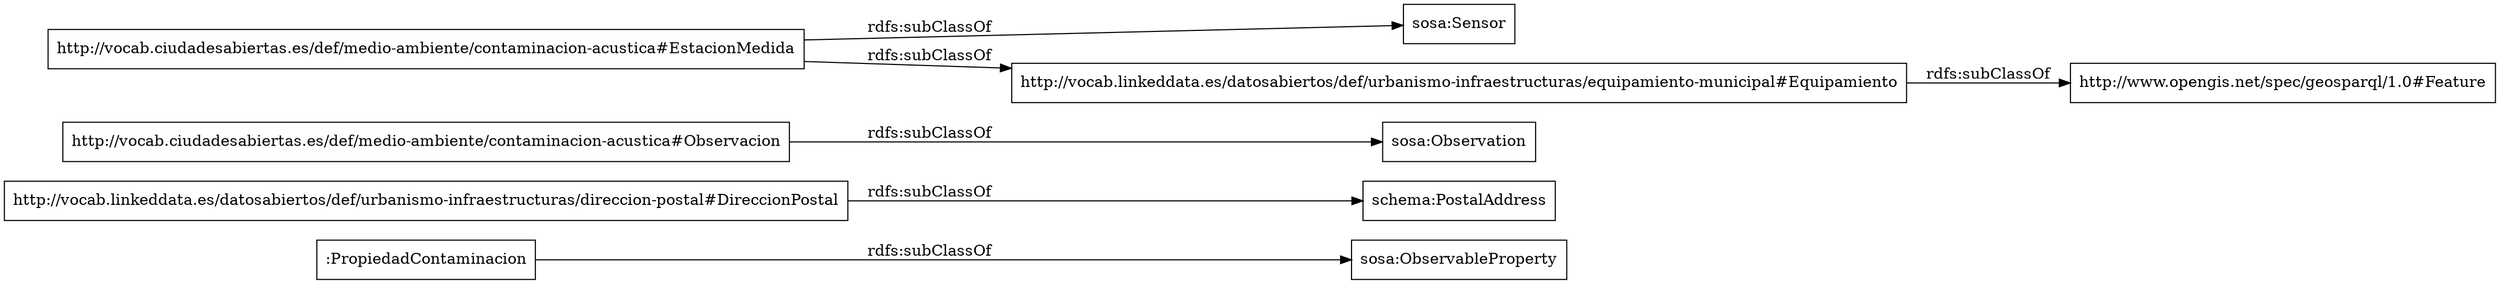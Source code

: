 digraph ar2dtool_diagram { 
rankdir=LR;
size="1000"
node [shape = rectangle, color="black"]; "sosa:ObservableProperty" ":PropiedadContaminacion" "schema:PostalAddress" "sosa:Observation" "http://vocab.ciudadesabiertas.es/def/medio-ambiente/contaminacion-acustica#EstacionMedida" "http://vocab.linkeddata.es/datosabiertos/def/urbanismo-infraestructuras/direccion-postal#DireccionPostal" "sosa:Sensor" "http://vocab.linkeddata.es/datosabiertos/def/urbanismo-infraestructuras/equipamiento-municipal#Equipamiento" "http://www.opengis.net/spec/geosparql/1.0#Feature" "http://vocab.ciudadesabiertas.es/def/medio-ambiente/contaminacion-acustica#Observacion" ; /*classes style*/
	":PropiedadContaminacion" -> "sosa:ObservableProperty" [ label = "rdfs:subClassOf" ];
	"http://vocab.linkeddata.es/datosabiertos/def/urbanismo-infraestructuras/equipamiento-municipal#Equipamiento" -> "http://www.opengis.net/spec/geosparql/1.0#Feature" [ label = "rdfs:subClassOf" ];
	"http://vocab.linkeddata.es/datosabiertos/def/urbanismo-infraestructuras/direccion-postal#DireccionPostal" -> "schema:PostalAddress" [ label = "rdfs:subClassOf" ];
	"http://vocab.ciudadesabiertas.es/def/medio-ambiente/contaminacion-acustica#EstacionMedida" -> "sosa:Sensor" [ label = "rdfs:subClassOf" ];
	"http://vocab.ciudadesabiertas.es/def/medio-ambiente/contaminacion-acustica#EstacionMedida" -> "http://vocab.linkeddata.es/datosabiertos/def/urbanismo-infraestructuras/equipamiento-municipal#Equipamiento" [ label = "rdfs:subClassOf" ];
	"http://vocab.ciudadesabiertas.es/def/medio-ambiente/contaminacion-acustica#Observacion" -> "sosa:Observation" [ label = "rdfs:subClassOf" ];

}
